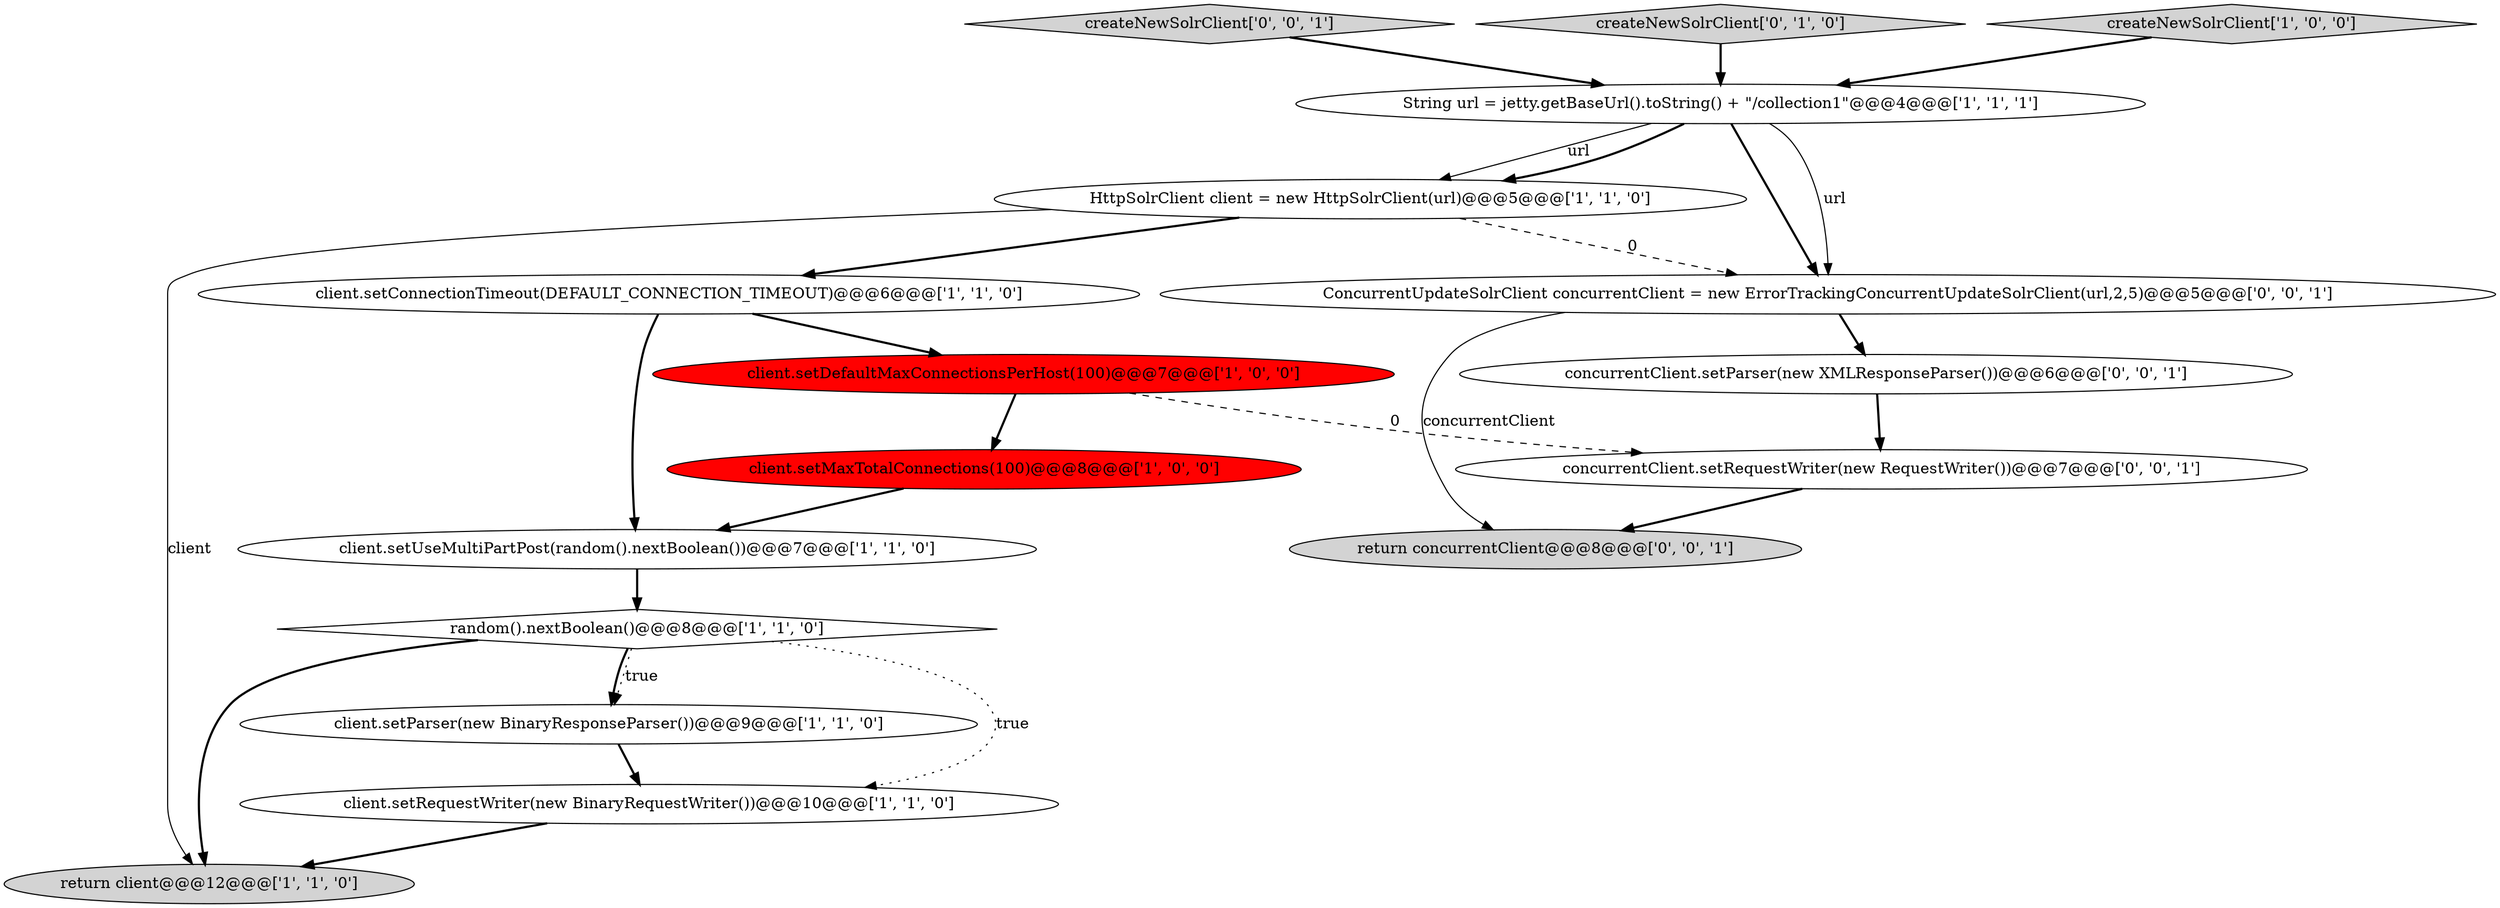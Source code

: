 digraph {
6 [style = filled, label = "HttpSolrClient client = new HttpSolrClient(url)@@@5@@@['1', '1', '0']", fillcolor = white, shape = ellipse image = "AAA0AAABBB1BBB"];
16 [style = filled, label = "ConcurrentUpdateSolrClient concurrentClient = new ErrorTrackingConcurrentUpdateSolrClient(url,2,5)@@@5@@@['0', '0', '1']", fillcolor = white, shape = ellipse image = "AAA0AAABBB3BBB"];
3 [style = filled, label = "client.setMaxTotalConnections(100)@@@8@@@['1', '0', '0']", fillcolor = red, shape = ellipse image = "AAA1AAABBB1BBB"];
4 [style = filled, label = "return client@@@12@@@['1', '1', '0']", fillcolor = lightgray, shape = ellipse image = "AAA0AAABBB1BBB"];
10 [style = filled, label = "client.setParser(new BinaryResponseParser())@@@9@@@['1', '1', '0']", fillcolor = white, shape = ellipse image = "AAA0AAABBB1BBB"];
8 [style = filled, label = "client.setUseMultiPartPost(random().nextBoolean())@@@7@@@['1', '1', '0']", fillcolor = white, shape = ellipse image = "AAA0AAABBB1BBB"];
15 [style = filled, label = "concurrentClient.setParser(new XMLResponseParser())@@@6@@@['0', '0', '1']", fillcolor = white, shape = ellipse image = "AAA0AAABBB3BBB"];
12 [style = filled, label = "createNewSolrClient['0', '0', '1']", fillcolor = lightgray, shape = diamond image = "AAA0AAABBB3BBB"];
1 [style = filled, label = "client.setRequestWriter(new BinaryRequestWriter())@@@10@@@['1', '1', '0']", fillcolor = white, shape = ellipse image = "AAA0AAABBB1BBB"];
7 [style = filled, label = "client.setDefaultMaxConnectionsPerHost(100)@@@7@@@['1', '0', '0']", fillcolor = red, shape = ellipse image = "AAA1AAABBB1BBB"];
11 [style = filled, label = "createNewSolrClient['0', '1', '0']", fillcolor = lightgray, shape = diamond image = "AAA0AAABBB2BBB"];
0 [style = filled, label = "client.setConnectionTimeout(DEFAULT_CONNECTION_TIMEOUT)@@@6@@@['1', '1', '0']", fillcolor = white, shape = ellipse image = "AAA0AAABBB1BBB"];
2 [style = filled, label = "random().nextBoolean()@@@8@@@['1', '1', '0']", fillcolor = white, shape = diamond image = "AAA0AAABBB1BBB"];
9 [style = filled, label = "String url = jetty.getBaseUrl().toString() + \"/collection1\"@@@4@@@['1', '1', '1']", fillcolor = white, shape = ellipse image = "AAA0AAABBB1BBB"];
13 [style = filled, label = "return concurrentClient@@@8@@@['0', '0', '1']", fillcolor = lightgray, shape = ellipse image = "AAA0AAABBB3BBB"];
5 [style = filled, label = "createNewSolrClient['1', '0', '0']", fillcolor = lightgray, shape = diamond image = "AAA0AAABBB1BBB"];
14 [style = filled, label = "concurrentClient.setRequestWriter(new RequestWriter())@@@7@@@['0', '0', '1']", fillcolor = white, shape = ellipse image = "AAA0AAABBB3BBB"];
16->15 [style = bold, label=""];
1->4 [style = bold, label=""];
5->9 [style = bold, label=""];
15->14 [style = bold, label=""];
9->16 [style = solid, label="url"];
7->14 [style = dashed, label="0"];
9->6 [style = solid, label="url"];
6->0 [style = bold, label=""];
2->10 [style = bold, label=""];
11->9 [style = bold, label=""];
2->4 [style = bold, label=""];
12->9 [style = bold, label=""];
9->16 [style = bold, label=""];
7->3 [style = bold, label=""];
9->6 [style = bold, label=""];
0->7 [style = bold, label=""];
6->16 [style = dashed, label="0"];
6->4 [style = solid, label="client"];
8->2 [style = bold, label=""];
2->1 [style = dotted, label="true"];
3->8 [style = bold, label=""];
16->13 [style = solid, label="concurrentClient"];
0->8 [style = bold, label=""];
14->13 [style = bold, label=""];
10->1 [style = bold, label=""];
2->10 [style = dotted, label="true"];
}
